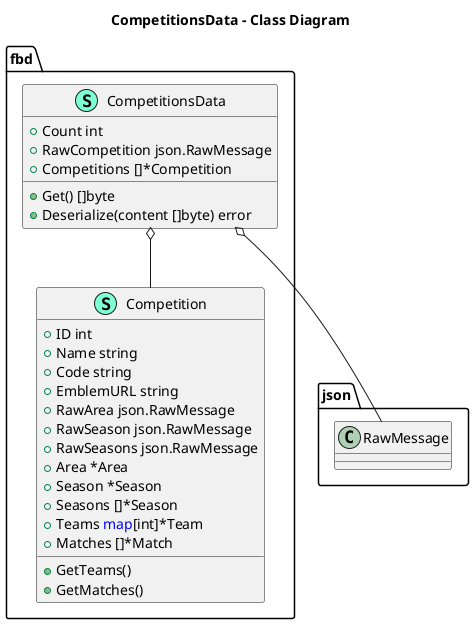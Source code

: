 @startuml

title CompetitionsData - Class Diagram

namespace fbd {
  class CompetitionsData << (S,Aquamarine) >> {
      + Count int
      + RawCompetition json.RawMessage
      + Competitions []*Competition

      + Get() []byte
      + Deserialize(content []byte) error

  }

  class Competition << (S,Aquamarine) >> {
      + ID int
      + Name string
      + Code string
      + EmblemURL string
      + RawArea json.RawMessage
      + RawSeason json.RawMessage
      + RawSeasons json.RawMessage
      + Area *Area
      + Season *Season
      + Seasons []*Season
      + Teams <font color=blue>map</font>[int]*Team
      + Matches []*Match

      + GetTeams()
      + GetMatches()

  }
}

"fbd.CompetitionsData" o-- "fbd.Competition"
"fbd.CompetitionsData" o-- "json.RawMessage"

@enduml
